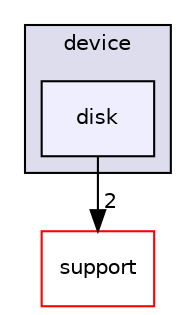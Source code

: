 digraph "disk" {
  compound=true
  node [ fontsize="10", fontname="Helvetica"];
  edge [ labelfontsize="10", labelfontname="Helvetica"];
  subgraph clusterdir_89e1dd23c9798627a4fa5c93437cdf71 {
    graph [ bgcolor="#ddddee", pencolor="black", label="device" fontname="Helvetica", fontsize="10", URL="dir_89e1dd23c9798627a4fa5c93437cdf71.html"]
  dir_a0b8de2a6df68ff0ca40d58abd8aa1eb [shape=box, label="disk", style="filled", fillcolor="#eeeeff", pencolor="black", URL="dir_a0b8de2a6df68ff0ca40d58abd8aa1eb.html"];
  }
  dir_566a3ff4a5a303bab03e0e4ba38c8a31 [shape=box label="support" fillcolor="white" style="filled" color="red" URL="dir_566a3ff4a5a303bab03e0e4ba38c8a31.html"];
  dir_a0b8de2a6df68ff0ca40d58abd8aa1eb->dir_566a3ff4a5a303bab03e0e4ba38c8a31 [headlabel="2", labeldistance=1.5 headhref="dir_000037_000033.html"];
}
